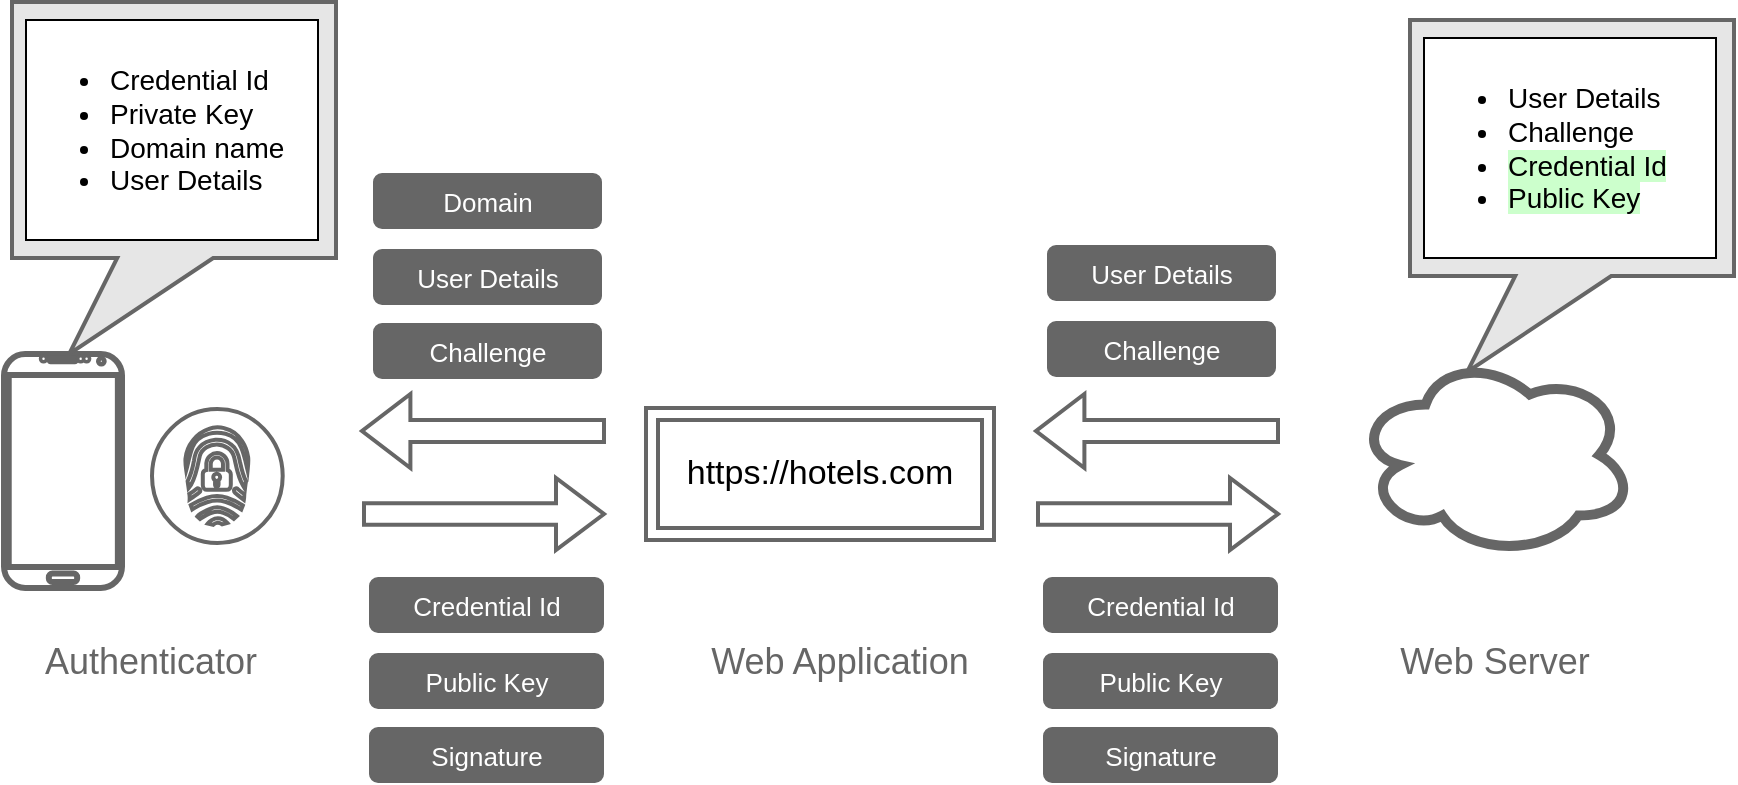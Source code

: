 <mxfile scale="0.5" border="0">
    <diagram id="qX04N1VFbD8rL1KVzo4F" name="Page-1">
        <mxGraphModel dx="1966" dy="596" grid="0" gridSize="10" guides="1" tooltips="1" connect="1" arrows="1" fold="1" page="1" pageScale="1" pageWidth="1169" pageHeight="827" math="0" shadow="0">
            <root>
                <mxCell id="0"/>
                <mxCell id="1" parent="0"/>
                <mxCell id="4" value="" style="html=1;aspect=fixed;shadow=0;align=center;verticalAlign=top;shape=mxgraph.gcp2.people_security_management;strokeWidth=2;strokeColor=#666666;fontColor=#666666;" parent="1" vertex="1">
                    <mxGeometry x="241" y="324.5" width="65.35" height="67" as="geometry"/>
                </mxCell>
                <mxCell id="5" value="" style="verticalLabelPosition=bottom;verticalAlign=top;html=1;shadow=0;dashed=0;strokeWidth=3;shape=mxgraph.android.phone2;strokeColor=#666666;fontColor=#666666;" parent="1" vertex="1">
                    <mxGeometry x="167" y="297" width="59" height="117" as="geometry"/>
                </mxCell>
                <mxCell id="6" value="" style="shape=singleArrow;direction=west;whiteSpace=wrap;html=1;strokeColor=#666666;fontColor=#666666;strokeWidth=2;" parent="1" vertex="1">
                    <mxGeometry x="346" y="317" width="121" height="37" as="geometry"/>
                </mxCell>
                <mxCell id="7" value="" style="shape=singleArrow;whiteSpace=wrap;html=1;strokeColor=#666666;fontColor=#666666;strokeWidth=2;" parent="1" vertex="1">
                    <mxGeometry x="347" y="359" width="120" height="36" as="geometry"/>
                </mxCell>
                <mxCell id="8" value="https://hotels.com" style="shape=ext;margin=3;double=1;whiteSpace=wrap;html=1;align=center;fontSize=17;strokeWidth=2;strokeColor=#666666;" parent="1" vertex="1">
                    <mxGeometry x="488" y="324" width="174" height="66" as="geometry"/>
                </mxCell>
                <mxCell id="11" value="" style="ellipse;shape=cloud;whiteSpace=wrap;html=1;strokeColor=#666666;fontColor=#666666;strokeWidth=5;" parent="1" vertex="1">
                    <mxGeometry x="843" y="297" width="139" height="101" as="geometry"/>
                </mxCell>
                <mxCell id="12" value="Authenticator" style="text;html=1;strokeColor=none;fillColor=none;align=center;verticalAlign=middle;whiteSpace=wrap;rounded=1;fontSize=18;fontColor=#666666;" parent="1" vertex="1">
                    <mxGeometry x="181" y="431" width="119" height="40" as="geometry"/>
                </mxCell>
                <mxCell id="28" value="Web Application" style="text;html=1;strokeColor=none;fillColor=none;align=center;verticalAlign=middle;whiteSpace=wrap;fontSize=18;fontColor=#666666;rounded=1;" parent="1" vertex="1">
                    <mxGeometry x="514" y="431" width="141.5" height="40" as="geometry"/>
                </mxCell>
                <mxCell id="29" value="Web Server" style="text;html=1;strokeColor=none;fillColor=none;align=center;verticalAlign=middle;whiteSpace=wrap;fontSize=18;fontColor=#666666;rounded=1;" parent="1" vertex="1">
                    <mxGeometry x="853" y="431" width="119" height="40" as="geometry"/>
                </mxCell>
                <mxCell id="34" value="Domain" style="rounded=1;html=1;shadow=0;dashed=0;whiteSpace=wrap;fontSize=13;fillColor=#666666;align=center;strokeColor=#666666;fontColor=#ffffff;" parent="1" vertex="1">
                    <mxGeometry x="352" y="207" width="113.5" height="27" as="geometry"/>
                </mxCell>
                <mxCell id="35" value="User Details" style="rounded=1;html=1;shadow=0;dashed=0;whiteSpace=wrap;fontSize=13;fillColor=#666666;align=center;strokeColor=#666666;fontColor=#ffffff;" parent="1" vertex="1">
                    <mxGeometry x="352" y="245" width="113.5" height="27" as="geometry"/>
                </mxCell>
                <mxCell id="36" value="Challenge" style="rounded=1;html=1;shadow=0;dashed=0;whiteSpace=wrap;fontSize=13;fillColor=#666666;align=center;strokeColor=#666666;fontColor=#ffffff;" parent="1" vertex="1">
                    <mxGeometry x="352" y="282" width="113.5" height="27" as="geometry"/>
                </mxCell>
                <mxCell id="37" value="Credential Id" style="rounded=1;html=1;shadow=0;dashed=0;whiteSpace=wrap;fontSize=13;fillColor=#666666;align=center;strokeColor=#666666;fontColor=#ffffff;" parent="1" vertex="1">
                    <mxGeometry x="350" y="409" width="116.5" height="27" as="geometry"/>
                </mxCell>
                <mxCell id="38" value="Public Key" style="rounded=1;html=1;shadow=0;dashed=0;whiteSpace=wrap;fontSize=13;fillColor=#666666;align=center;strokeColor=#666666;fontColor=#ffffff;" parent="1" vertex="1">
                    <mxGeometry x="350" y="447" width="116.5" height="27" as="geometry"/>
                </mxCell>
                <mxCell id="39" value="Signature" style="rounded=1;html=1;shadow=0;dashed=0;whiteSpace=wrap;fontSize=13;fillColor=#666666;align=center;strokeColor=#666666;fontColor=#ffffff;" parent="1" vertex="1">
                    <mxGeometry x="350" y="484" width="116.5" height="27" as="geometry"/>
                </mxCell>
                <mxCell id="40" value="" style="shape=singleArrow;direction=west;whiteSpace=wrap;html=1;strokeColor=#666666;fontColor=#666666;strokeWidth=2;" parent="1" vertex="1">
                    <mxGeometry x="683" y="317" width="121" height="37" as="geometry"/>
                </mxCell>
                <mxCell id="41" value="" style="shape=singleArrow;whiteSpace=wrap;html=1;strokeColor=#666666;fontColor=#666666;strokeWidth=2;" parent="1" vertex="1">
                    <mxGeometry x="684" y="359" width="120" height="36" as="geometry"/>
                </mxCell>
                <mxCell id="42" value="User Details" style="rounded=1;html=1;shadow=0;dashed=0;whiteSpace=wrap;fontSize=13;fillColor=#666666;align=center;strokeColor=#666666;fontColor=#ffffff;" parent="1" vertex="1">
                    <mxGeometry x="689" y="243" width="113.5" height="27" as="geometry"/>
                </mxCell>
                <mxCell id="43" value="Challenge" style="rounded=1;html=1;shadow=0;dashed=0;whiteSpace=wrap;fontSize=13;fillColor=#666666;align=center;strokeColor=#666666;fontColor=#ffffff;" parent="1" vertex="1">
                    <mxGeometry x="689" y="281" width="113.5" height="27" as="geometry"/>
                </mxCell>
                <mxCell id="45" value="Credential Id" style="rounded=1;html=1;shadow=0;dashed=0;whiteSpace=wrap;fontSize=13;fillColor=#666666;align=center;strokeColor=#666666;fontColor=#ffffff;" parent="1" vertex="1">
                    <mxGeometry x="687" y="409" width="116.5" height="27" as="geometry"/>
                </mxCell>
                <mxCell id="46" value="Public Key" style="rounded=1;html=1;shadow=0;dashed=0;whiteSpace=wrap;fontSize=13;fillColor=#666666;align=center;strokeColor=#666666;fontColor=#ffffff;" parent="1" vertex="1">
                    <mxGeometry x="687" y="447" width="116.5" height="27" as="geometry"/>
                </mxCell>
                <mxCell id="47" value="Signature" style="rounded=1;html=1;shadow=0;dashed=0;whiteSpace=wrap;fontSize=13;fillColor=#666666;align=center;strokeColor=#666666;fontColor=#ffffff;" parent="1" vertex="1">
                    <mxGeometry x="687" y="484" width="116.5" height="27" as="geometry"/>
                </mxCell>
                <mxCell id="55" value="" style="whiteSpace=wrap;html=1;shape=mxgraph.basic.rectCallout;dx=76.6;dy=48;boundedLbl=1;rounded=1;fontSize=17;strokeWidth=2;perimeterSpacing=0;shadow=0;sketch=0;strokeColor=#666666;fillColor=#E6E6E6;" parent="1" vertex="1">
                    <mxGeometry x="171" y="121" width="162" height="176" as="geometry"/>
                </mxCell>
                <mxCell id="58" value="&lt;ul style=&quot;font-size: 14px;&quot;&gt;&lt;li style=&quot;font-size: 14px;&quot;&gt;Credential Id&lt;/li&gt;&lt;li style=&quot;font-size: 14px;&quot;&gt;Private Key&lt;/li&gt;&lt;li style=&quot;font-size: 14px;&quot;&gt;Domain name&lt;/li&gt;&lt;li style=&quot;font-size: 14px;&quot;&gt;User Details&lt;/li&gt;&lt;/ul&gt;" style="text;strokeColor=default;fillColor=default;html=1;whiteSpace=wrap;verticalAlign=middle;overflow=hidden;fontSize=14;" vertex="1" parent="1">
                    <mxGeometry x="178" y="130" width="146" height="110" as="geometry"/>
                </mxCell>
                <mxCell id="59" value="" style="whiteSpace=wrap;html=1;shape=mxgraph.basic.rectCallout;dx=76.6;dy=48;boundedLbl=1;rounded=1;fontSize=17;strokeWidth=2;perimeterSpacing=0;shadow=0;sketch=0;strokeColor=#666666;fillColor=#E6E6E6;" vertex="1" parent="1">
                    <mxGeometry x="870" y="130" width="162" height="176" as="geometry"/>
                </mxCell>
                <mxCell id="60" value="&lt;ul style=&quot;font-size: 14px;&quot;&gt;&lt;li style=&quot;font-size: 14px;&quot;&gt;User Details&lt;/li&gt;&lt;li style=&quot;font-size: 14px;&quot;&gt;Challenge&lt;/li&gt;&lt;li style=&quot;font-size: 14px;&quot;&gt;&lt;span style=&quot;background-color: rgb(204, 255, 204); font-size: 14px;&quot;&gt;Credential Id&lt;/span&gt;&lt;/li&gt;&lt;li style=&quot;font-size: 14px;&quot;&gt;&lt;span style=&quot;background-color: rgb(204, 255, 204); font-size: 14px;&quot;&gt;Public Key&lt;/span&gt;&lt;/li&gt;&lt;/ul&gt;" style="text;strokeColor=default;fillColor=default;html=1;whiteSpace=wrap;verticalAlign=middle;overflow=hidden;fontSize=14;" vertex="1" parent="1">
                    <mxGeometry x="877" y="139" width="146" height="110" as="geometry"/>
                </mxCell>
            </root>
        </mxGraphModel>
    </diagram>
</mxfile>